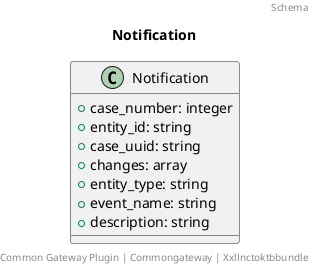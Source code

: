 @startuml
title: Notification
footer: Common Gateway Plugin | Commongateway | Xxllnctoktbbundle 
header: Schema

class Notification {
  + case_number: integer
  + entity_id: string
  + case_uuid: string
  + changes: array
  + entity_type: string
  + event_name: string
  + description: string
}
@enduml
